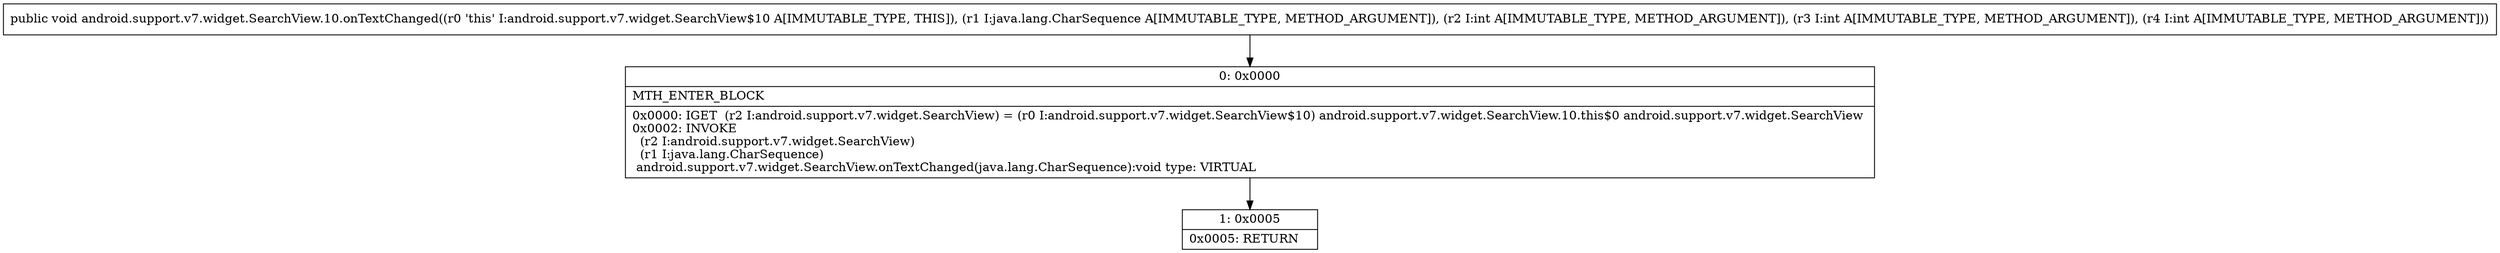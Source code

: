 digraph "CFG forandroid.support.v7.widget.SearchView.10.onTextChanged(Ljava\/lang\/CharSequence;III)V" {
Node_0 [shape=record,label="{0\:\ 0x0000|MTH_ENTER_BLOCK\l|0x0000: IGET  (r2 I:android.support.v7.widget.SearchView) = (r0 I:android.support.v7.widget.SearchView$10) android.support.v7.widget.SearchView.10.this$0 android.support.v7.widget.SearchView \l0x0002: INVOKE  \l  (r2 I:android.support.v7.widget.SearchView)\l  (r1 I:java.lang.CharSequence)\l android.support.v7.widget.SearchView.onTextChanged(java.lang.CharSequence):void type: VIRTUAL \l}"];
Node_1 [shape=record,label="{1\:\ 0x0005|0x0005: RETURN   \l}"];
MethodNode[shape=record,label="{public void android.support.v7.widget.SearchView.10.onTextChanged((r0 'this' I:android.support.v7.widget.SearchView$10 A[IMMUTABLE_TYPE, THIS]), (r1 I:java.lang.CharSequence A[IMMUTABLE_TYPE, METHOD_ARGUMENT]), (r2 I:int A[IMMUTABLE_TYPE, METHOD_ARGUMENT]), (r3 I:int A[IMMUTABLE_TYPE, METHOD_ARGUMENT]), (r4 I:int A[IMMUTABLE_TYPE, METHOD_ARGUMENT])) }"];
MethodNode -> Node_0;
Node_0 -> Node_1;
}


